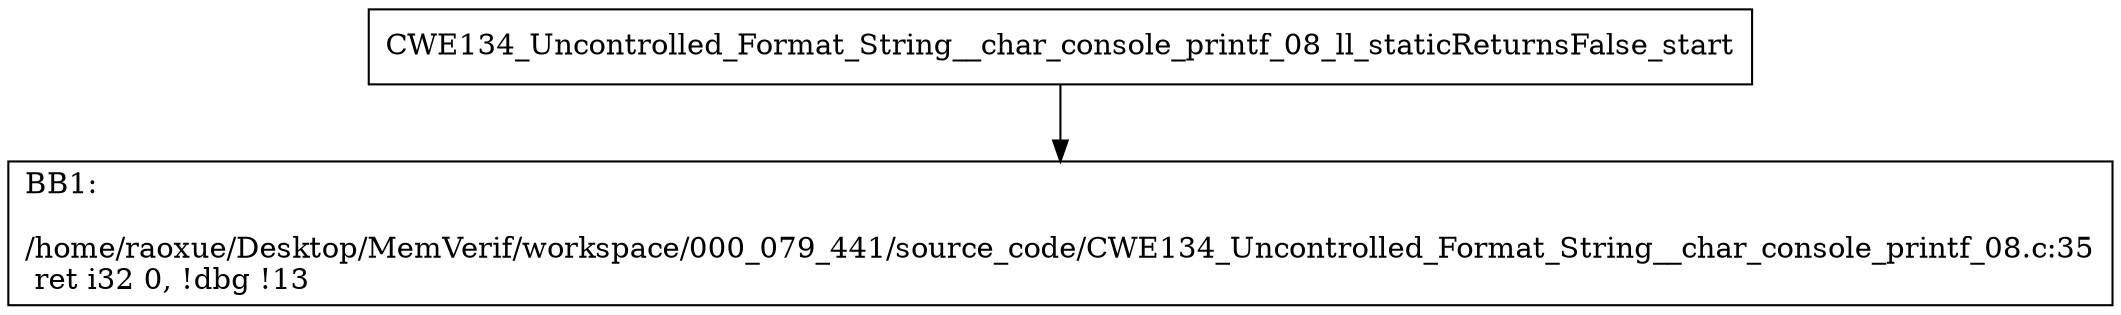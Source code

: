 digraph "CFG for'CWE134_Uncontrolled_Format_String__char_console_printf_08_ll_staticReturnsFalse' function" {
	BBCWE134_Uncontrolled_Format_String__char_console_printf_08_ll_staticReturnsFalse_start[shape=record,label="{CWE134_Uncontrolled_Format_String__char_console_printf_08_ll_staticReturnsFalse_start}"];
	BBCWE134_Uncontrolled_Format_String__char_console_printf_08_ll_staticReturnsFalse_start-> CWE134_Uncontrolled_Format_String__char_console_printf_08_ll_staticReturnsFalseBB1;
	CWE134_Uncontrolled_Format_String__char_console_printf_08_ll_staticReturnsFalseBB1 [shape=record, label="{BB1:\l\l/home/raoxue/Desktop/MemVerif/workspace/000_079_441/source_code/CWE134_Uncontrolled_Format_String__char_console_printf_08.c:35\l
  ret i32 0, !dbg !13\l
}"];
}
